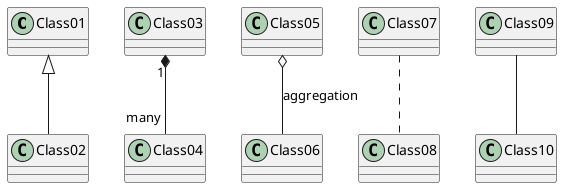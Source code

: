 @startuml
Class01 <|-- Class02
Class03 "1" *-- "many" Class04
Class05 o-- Class06 : aggregation
Class07 .. Class08
Class09 -- Class10

newpage

Class11 <|.. Class12
Class13 --> "1" Class14
Class15 ..> Class16
Class17 ..|> Class18
Class19 <--* Class20

newpage

Class21 #-- Class22
Class23 x-- Class24
Class25 }-- Class26
Class27 +-- Class28
Class29 ^-- Class30

newpage

class Car
Driver -right- Car : drives >
Car *- Wheel : have 4 >
Car -- Person : < owns

newpage

Object <|-- ArrayList
Object : equals()
ArrayList : Object[] elementData
ArrayList : size()

class Dummy {
String data
void methods()
}
class Flight {
flightNumber : Integer
departureTime : Date
}

newpage

'skinparam classAttributeIconSize 0
class Dummy {
-field1
#field2
~method1()
+void method2()
}

class Dummy {
{static} String id
{abstract} void methods()
}

class User {
.. Simple Getter ..
+ getName()
+ getAddress()
.. Some setter ..
+ setName()
__ private data __
int age
-- encrypted --
String password
}

newpage

abstract class AbstractList
abstract AbstractCollection
interface List
interface Collection
List <|-- AbstractList
Collection <|-- AbstractCollection
Collection <|- List
AbstractCollection <|- AbstractList
AbstractList <|-- ArrayList
class ArrayList <<Serializable>> {
Object[] elementData
size()
}
enum TimeUnit {
DAYS
HOURS
MINUTES
}
annotation SuppressWarnings

hide members
hide <<Serializable>> circle
show ArrayList methods
show <<Serializable>> fields

@enduml